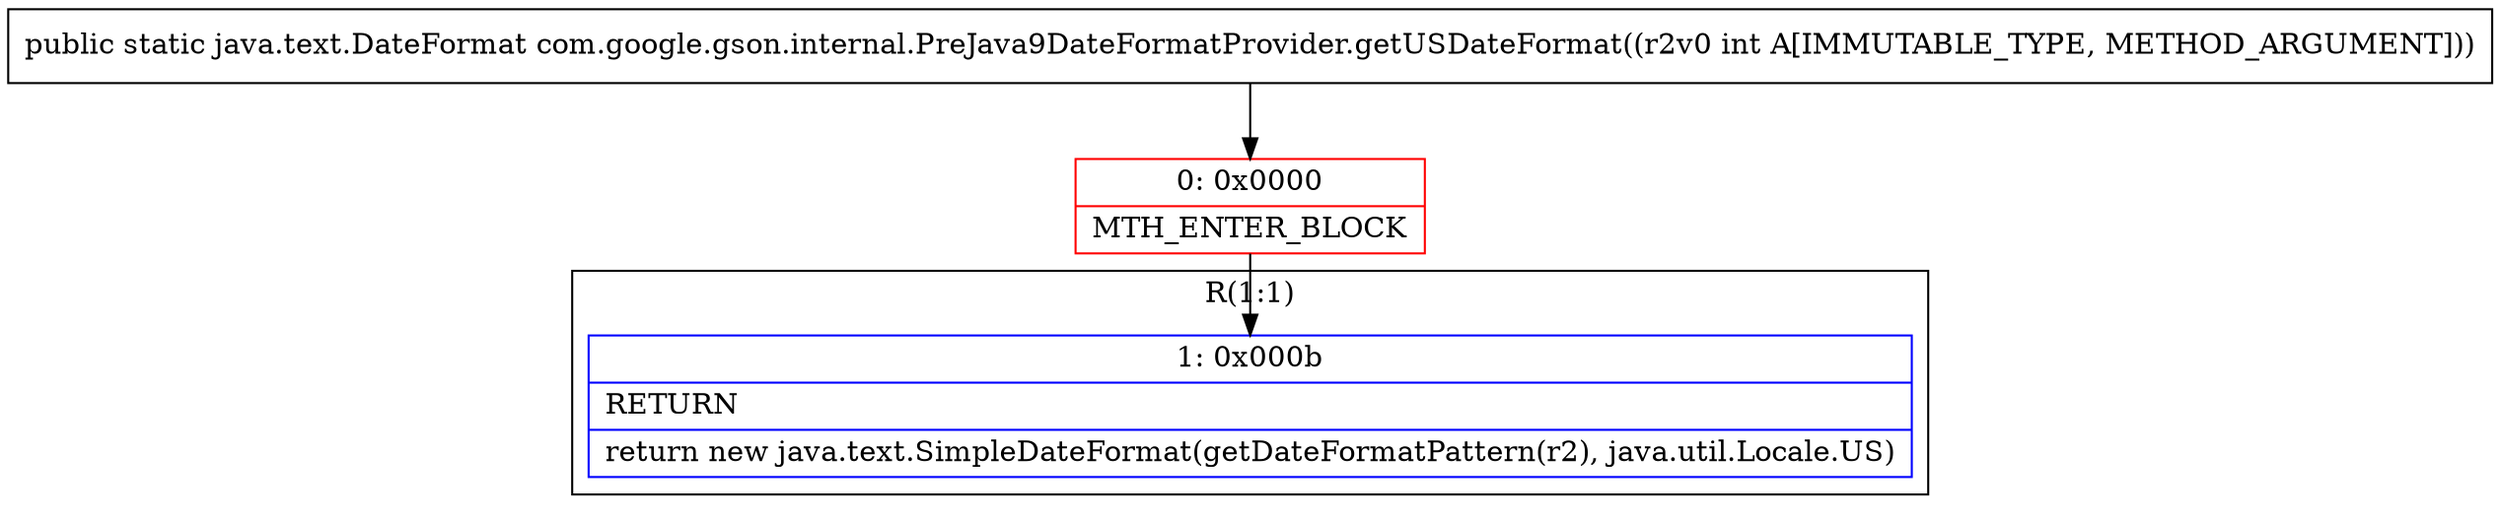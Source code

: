 digraph "CFG forcom.google.gson.internal.PreJava9DateFormatProvider.getUSDateFormat(I)Ljava\/text\/DateFormat;" {
subgraph cluster_Region_1495180192 {
label = "R(1:1)";
node [shape=record,color=blue];
Node_1 [shape=record,label="{1\:\ 0x000b|RETURN\l|return new java.text.SimpleDateFormat(getDateFormatPattern(r2), java.util.Locale.US)\l}"];
}
Node_0 [shape=record,color=red,label="{0\:\ 0x0000|MTH_ENTER_BLOCK\l}"];
MethodNode[shape=record,label="{public static java.text.DateFormat com.google.gson.internal.PreJava9DateFormatProvider.getUSDateFormat((r2v0 int A[IMMUTABLE_TYPE, METHOD_ARGUMENT])) }"];
MethodNode -> Node_0;
Node_0 -> Node_1;
}

